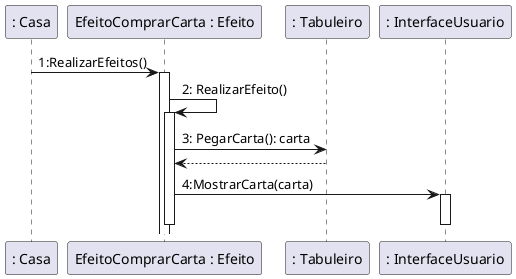 @startuml 

": Casa" as Casa -> "EfeitoComprarCarta : Efeito" as ECC : 1:RealizarEfeitos()
activate ECC

 ECC -> ECC : 2: RealizarEfeito()
 activate ECC
 ECC -> ": Tabuleiro" as Tab: 3: PegarCarta(): carta
 ECC <--Tab

 ECC -> ": InterfaceUsuario" as GUI : 4:MostrarCarta(carta)
 activate GUI
 deactivate GUI
 deactivate ECC
 
@enduml